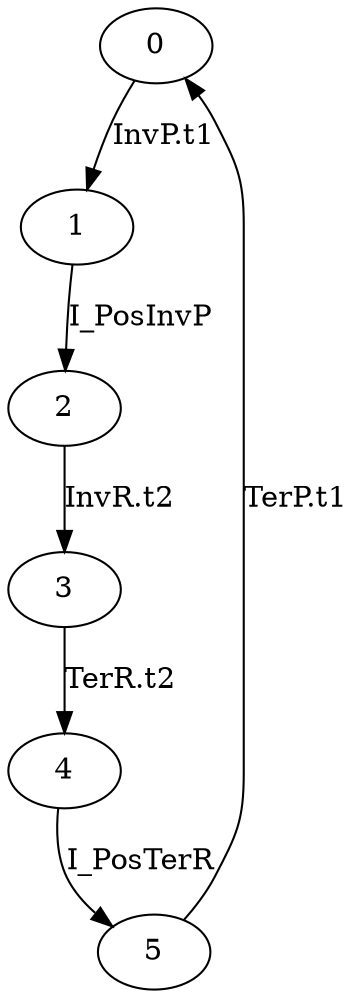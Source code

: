digraph REQUESTOR {
0 -> 1 [ label="InvP.t1" ];
1 -> 2 [ label="I_PosInvP" ];
2 -> 3 [ label="InvR.t2" ];
3 -> 4 [ label="TerR.t2" ];
4 -> 5 [ label="I_PosTerR" ];
5 -> 0 [ label="TerP.t1" ];
}
